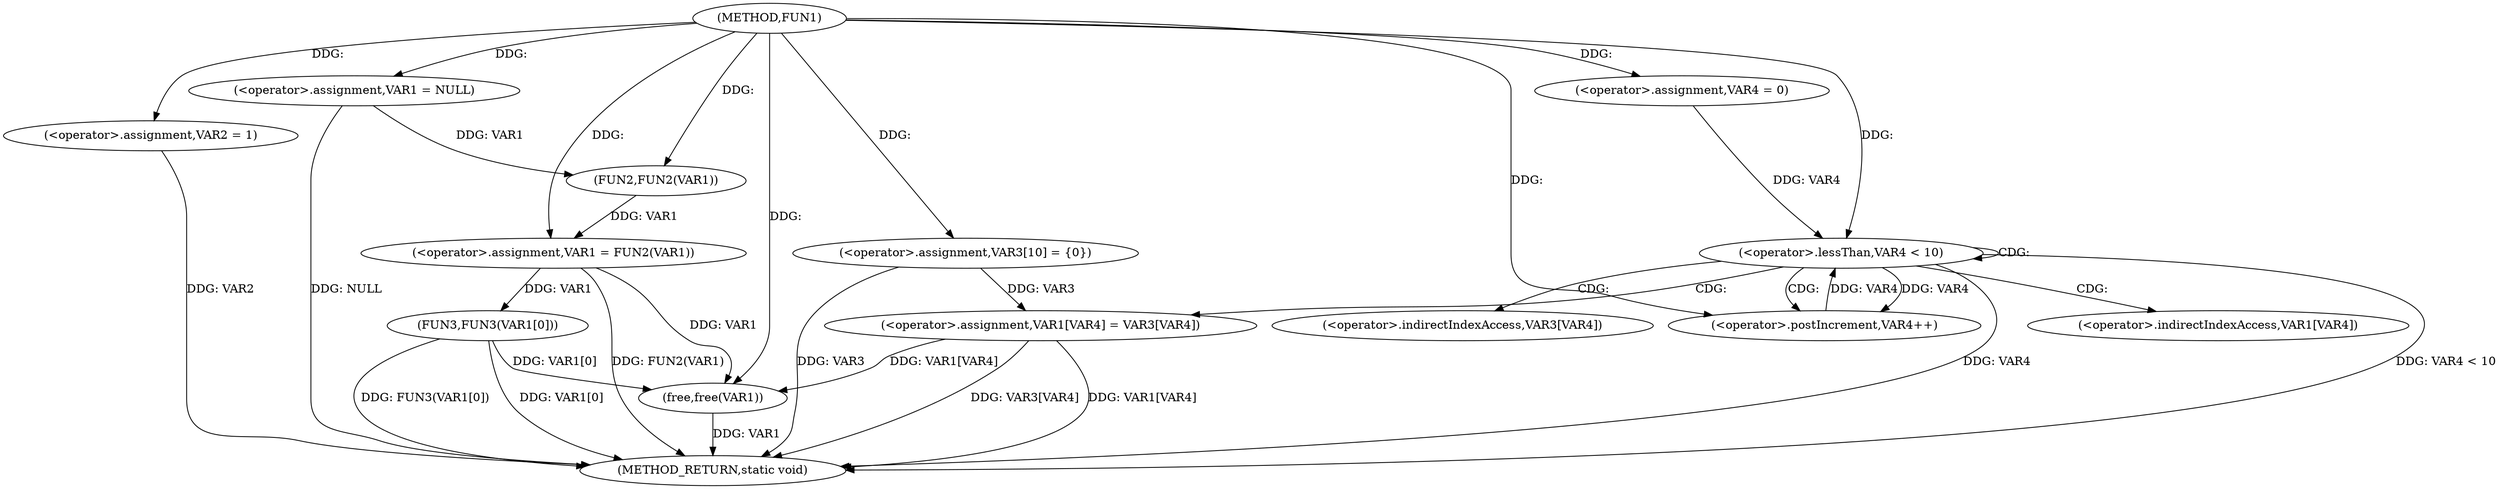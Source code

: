 digraph FUN1 {  
"1000100" [label = "(METHOD,FUN1)" ]
"1000141" [label = "(METHOD_RETURN,static void)" ]
"1000103" [label = "(<operator>.assignment,VAR1 = NULL)" ]
"1000106" [label = "(<operator>.assignment,VAR2 = 1)" ]
"1000109" [label = "(<operator>.assignment,VAR1 = FUN2(VAR1))" ]
"1000111" [label = "(FUN2,FUN2(VAR1))" ]
"1000115" [label = "(<operator>.assignment,VAR3[10] = {0})" ]
"1000119" [label = "(<operator>.assignment,VAR4 = 0)" ]
"1000122" [label = "(<operator>.lessThan,VAR4 < 10)" ]
"1000125" [label = "(<operator>.postIncrement,VAR4++)" ]
"1000128" [label = "(<operator>.assignment,VAR1[VAR4] = VAR3[VAR4])" ]
"1000135" [label = "(FUN3,FUN3(VAR1[0]))" ]
"1000139" [label = "(free,free(VAR1))" ]
"1000129" [label = "(<operator>.indirectIndexAccess,VAR1[VAR4])" ]
"1000132" [label = "(<operator>.indirectIndexAccess,VAR3[VAR4])" ]
  "1000106" -> "1000141"  [ label = "DDG: VAR2"] 
  "1000103" -> "1000141"  [ label = "DDG: NULL"] 
  "1000139" -> "1000141"  [ label = "DDG: VAR1"] 
  "1000135" -> "1000141"  [ label = "DDG: FUN3(VAR1[0])"] 
  "1000122" -> "1000141"  [ label = "DDG: VAR4"] 
  "1000128" -> "1000141"  [ label = "DDG: VAR3[VAR4]"] 
  "1000128" -> "1000141"  [ label = "DDG: VAR1[VAR4]"] 
  "1000135" -> "1000141"  [ label = "DDG: VAR1[0]"] 
  "1000122" -> "1000141"  [ label = "DDG: VAR4 < 10"] 
  "1000109" -> "1000141"  [ label = "DDG: FUN2(VAR1)"] 
  "1000115" -> "1000141"  [ label = "DDG: VAR3"] 
  "1000100" -> "1000103"  [ label = "DDG: "] 
  "1000100" -> "1000106"  [ label = "DDG: "] 
  "1000111" -> "1000109"  [ label = "DDG: VAR1"] 
  "1000100" -> "1000109"  [ label = "DDG: "] 
  "1000103" -> "1000111"  [ label = "DDG: VAR1"] 
  "1000100" -> "1000111"  [ label = "DDG: "] 
  "1000100" -> "1000115"  [ label = "DDG: "] 
  "1000100" -> "1000119"  [ label = "DDG: "] 
  "1000125" -> "1000122"  [ label = "DDG: VAR4"] 
  "1000119" -> "1000122"  [ label = "DDG: VAR4"] 
  "1000100" -> "1000122"  [ label = "DDG: "] 
  "1000122" -> "1000125"  [ label = "DDG: VAR4"] 
  "1000100" -> "1000125"  [ label = "DDG: "] 
  "1000115" -> "1000128"  [ label = "DDG: VAR3"] 
  "1000109" -> "1000135"  [ label = "DDG: VAR1"] 
  "1000128" -> "1000139"  [ label = "DDG: VAR1[VAR4]"] 
  "1000109" -> "1000139"  [ label = "DDG: VAR1"] 
  "1000135" -> "1000139"  [ label = "DDG: VAR1[0]"] 
  "1000100" -> "1000139"  [ label = "DDG: "] 
  "1000122" -> "1000132"  [ label = "CDG: "] 
  "1000122" -> "1000128"  [ label = "CDG: "] 
  "1000122" -> "1000129"  [ label = "CDG: "] 
  "1000122" -> "1000125"  [ label = "CDG: "] 
  "1000122" -> "1000122"  [ label = "CDG: "] 
}
